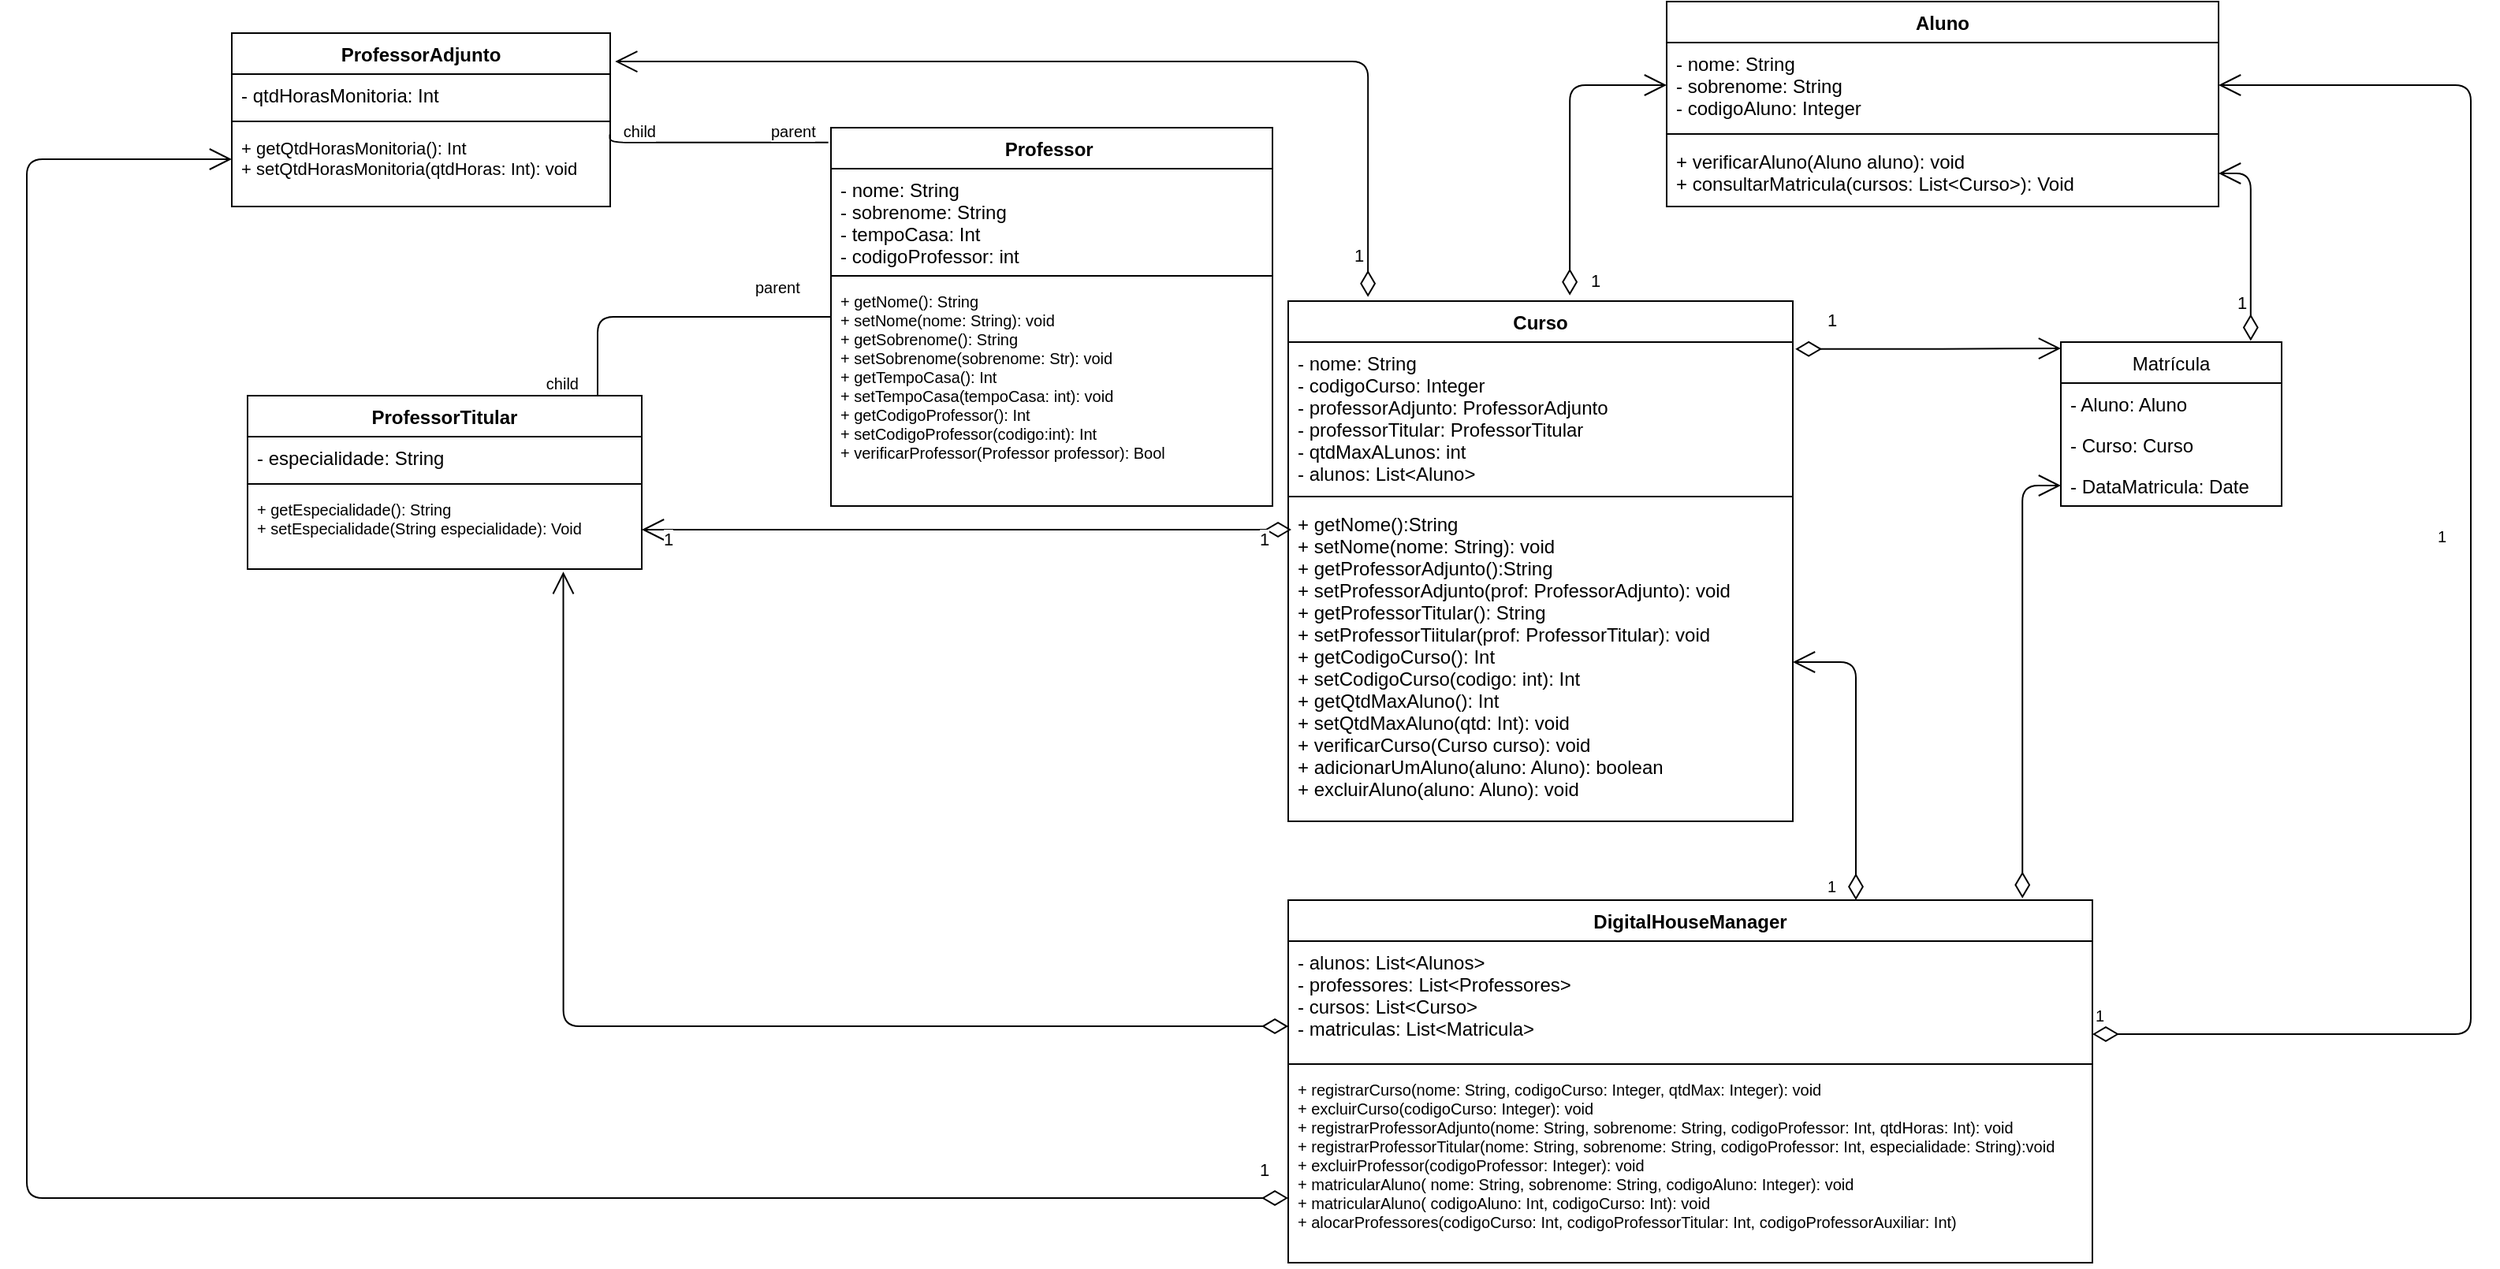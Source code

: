 <mxfile version="12.8.8" type="github">
  <diagram id="jFGP1e5pJGSL-6GBCnBk" name="Page-1">
    <mxGraphModel dx="1695" dy="433" grid="1" gridSize="10" guides="1" tooltips="1" connect="1" arrows="1" fold="1" page="1" pageScale="1" pageWidth="827" pageHeight="1169" math="0" shadow="0">
      <root>
        <mxCell id="0" />
        <mxCell id="1" parent="0" />
        <mxCell id="rICSejMsTbXTkALGGHpn-1" value="Aluno" style="swimlane;fontStyle=1;align=center;verticalAlign=top;childLayout=stackLayout;horizontal=1;startSize=26;horizontalStack=0;resizeParent=1;resizeParentMax=0;resizeLast=0;collapsible=1;marginBottom=0;" parent="1" vertex="1">
          <mxGeometry x="260" y="40" width="350" height="130" as="geometry" />
        </mxCell>
        <mxCell id="rICSejMsTbXTkALGGHpn-2" value="- nome: String&#xa;- sobrenome: String&#xa;- codigoAluno: Integer&#xa;" style="text;strokeColor=none;fillColor=none;align=left;verticalAlign=top;spacingLeft=4;spacingRight=4;overflow=hidden;rotatable=0;points=[[0,0.5],[1,0.5]];portConstraint=eastwest;" parent="rICSejMsTbXTkALGGHpn-1" vertex="1">
          <mxGeometry y="26" width="350" height="54" as="geometry" />
        </mxCell>
        <mxCell id="rICSejMsTbXTkALGGHpn-3" value="" style="line;strokeWidth=1;fillColor=none;align=left;verticalAlign=middle;spacingTop=-1;spacingLeft=3;spacingRight=3;rotatable=0;labelPosition=right;points=[];portConstraint=eastwest;" parent="rICSejMsTbXTkALGGHpn-1" vertex="1">
          <mxGeometry y="80" width="350" height="8" as="geometry" />
        </mxCell>
        <mxCell id="rICSejMsTbXTkALGGHpn-4" value="+ verificarAluno(Aluno aluno): void&#xa;+ consultarMatricula(cursos: List&lt;Curso&gt;): Void" style="text;strokeColor=none;fillColor=none;align=left;verticalAlign=top;spacingLeft=4;spacingRight=4;overflow=hidden;rotatable=0;points=[[0,0.5],[1,0.5]];portConstraint=eastwest;" parent="rICSejMsTbXTkALGGHpn-1" vertex="1">
          <mxGeometry y="88" width="350" height="42" as="geometry" />
        </mxCell>
        <mxCell id="rICSejMsTbXTkALGGHpn-12" value="1" style="endArrow=open;html=1;endSize=12;startArrow=diamondThin;startSize=14;startFill=0;edgeStyle=orthogonalEdgeStyle;align=left;verticalAlign=bottom;entryX=0;entryY=0.5;entryDx=0;entryDy=0;exitX=0.558;exitY=-0.011;exitDx=0;exitDy=0;exitPerimeter=0;" parent="1" source="rICSejMsTbXTkALGGHpn-5" target="rICSejMsTbXTkALGGHpn-2" edge="1">
          <mxGeometry x="0.487" y="-133" relative="1" as="geometry">
            <mxPoint x="200" y="160" as="sourcePoint" />
            <mxPoint x="260" y="110" as="targetPoint" />
            <mxPoint as="offset" />
          </mxGeometry>
        </mxCell>
        <mxCell id="rICSejMsTbXTkALGGHpn-5" value="Curso" style="swimlane;fontStyle=1;align=center;verticalAlign=top;childLayout=stackLayout;horizontal=1;startSize=26;horizontalStack=0;resizeParent=1;resizeParentMax=0;resizeLast=0;collapsible=1;marginBottom=0;" parent="1" vertex="1">
          <mxGeometry x="20" y="230" width="320" height="330" as="geometry" />
        </mxCell>
        <mxCell id="rICSejMsTbXTkALGGHpn-6" value="- nome: String&#xa;- codigoCurso: Integer&#xa;- professorAdjunto: ProfessorAdjunto&#xa;- professorTitular: ProfessorTitular&#xa;- qtdMaxALunos: int&#xa;- alunos: List&lt;Aluno&gt;&#xa;&#xa;" style="text;strokeColor=none;fillColor=none;align=left;verticalAlign=top;spacingLeft=4;spacingRight=4;overflow=hidden;rotatable=0;points=[[0,0.5],[1,0.5]];portConstraint=eastwest;" parent="rICSejMsTbXTkALGGHpn-5" vertex="1">
          <mxGeometry y="26" width="320" height="94" as="geometry" />
        </mxCell>
        <mxCell id="rICSejMsTbXTkALGGHpn-7" value="" style="line;strokeWidth=1;fillColor=none;align=left;verticalAlign=middle;spacingTop=-1;spacingLeft=3;spacingRight=3;rotatable=0;labelPosition=right;points=[];portConstraint=eastwest;" parent="rICSejMsTbXTkALGGHpn-5" vertex="1">
          <mxGeometry y="120" width="320" height="8" as="geometry" />
        </mxCell>
        <mxCell id="rICSejMsTbXTkALGGHpn-8" value="+ getNome():String&#xa;+ setNome(nome: String): void&#xa;+ getProfessorAdjunto():String&#xa;+ setProfessorAdjunto(prof: ProfessorAdjunto): void&#xa;+ getProfessorTitular(): String&#xa;+ setProfessorTiitular(prof: ProfessorTitular): void&#xa;+ getCodigoCurso(): Int &#xa;+ setCodigoCurso(codigo: int): Int&#xa;+ getQtdMaxAluno(): Int&#xa;+ setQtdMaxAluno(qtd: Int): void&#xa;+ verificarCurso(Curso curso): void&#xa;+ adicionarUmAluno(aluno: Aluno): boolean&#xa;+ excluirAluno(aluno: Aluno): void&#xa;" style="text;strokeColor=none;fillColor=none;align=left;verticalAlign=top;spacingLeft=4;spacingRight=4;overflow=hidden;rotatable=0;points=[[0,0.5],[1,0.5]];portConstraint=eastwest;" parent="rICSejMsTbXTkALGGHpn-5" vertex="1">
          <mxGeometry y="128" width="320" height="202" as="geometry" />
        </mxCell>
        <mxCell id="rICSejMsTbXTkALGGHpn-42" value="1" style="endArrow=open;html=1;endSize=12;startArrow=diamondThin;startSize=14;startFill=0;edgeStyle=orthogonalEdgeStyle;align=left;verticalAlign=bottom;entryX=1;entryY=0.5;entryDx=0;entryDy=0;" parent="1" target="rICSejMsTbXTkALGGHpn-31" edge="1">
          <mxGeometry x="-0.893" y="15" relative="1" as="geometry">
            <mxPoint x="22" y="375" as="sourcePoint" />
            <mxPoint x="-230" y="620" as="targetPoint" />
            <Array as="points">
              <mxPoint x="22" y="375" />
            </Array>
            <mxPoint as="offset" />
          </mxGeometry>
        </mxCell>
        <mxCell id="rICSejMsTbXTkALGGHpn-47" value="1" style="endArrow=open;html=1;endSize=12;startArrow=diamondThin;startSize=14;startFill=0;edgeStyle=orthogonalEdgeStyle;align=left;verticalAlign=bottom;entryX=1.013;entryY=0.164;entryDx=0;entryDy=0;entryPerimeter=0;exitX=0.158;exitY=-0.008;exitDx=0;exitDy=0;exitPerimeter=0;" parent="1" source="rICSejMsTbXTkALGGHpn-5" target="rICSejMsTbXTkALGGHpn-19" edge="1">
          <mxGeometry x="-0.945" y="11" relative="1" as="geometry">
            <mxPoint x="70" y="220" as="sourcePoint" />
            <mxPoint x="560" y="520" as="targetPoint" />
            <Array as="points">
              <mxPoint x="71" y="78" />
            </Array>
            <mxPoint as="offset" />
          </mxGeometry>
        </mxCell>
        <mxCell id="rICSejMsTbXTkALGGHpn-14" value="Professor " style="swimlane;fontStyle=1;align=center;verticalAlign=top;childLayout=stackLayout;horizontal=1;startSize=26;horizontalStack=0;resizeParent=1;resizeParentMax=0;resizeLast=0;collapsible=1;marginBottom=0;" parent="1" vertex="1">
          <mxGeometry x="-270" y="120" width="280" height="240" as="geometry" />
        </mxCell>
        <mxCell id="rICSejMsTbXTkALGGHpn-15" value="- nome: String&#xa;- sobrenome: String&#xa;- tempoCasa: Int&#xa;- codigoProfessor: int" style="text;strokeColor=none;fillColor=none;align=left;verticalAlign=top;spacingLeft=4;spacingRight=4;overflow=hidden;rotatable=0;points=[[0,0.5],[1,0.5]];portConstraint=eastwest;" parent="rICSejMsTbXTkALGGHpn-14" vertex="1">
          <mxGeometry y="26" width="280" height="64" as="geometry" />
        </mxCell>
        <mxCell id="rICSejMsTbXTkALGGHpn-16" value="" style="line;strokeWidth=1;fillColor=none;align=left;verticalAlign=middle;spacingTop=-1;spacingLeft=3;spacingRight=3;rotatable=0;labelPosition=right;points=[];portConstraint=eastwest;" parent="rICSejMsTbXTkALGGHpn-14" vertex="1">
          <mxGeometry y="90" width="280" height="8" as="geometry" />
        </mxCell>
        <mxCell id="rICSejMsTbXTkALGGHpn-17" value="+ getNome(): String&#xa;+ setNome(nome: String): void&#xa;+ getSobrenome(): String&#xa;+ setSobrenome(sobrenome: Str): void&#xa;+ getTempoCasa(): Int&#xa;+ setTempoCasa(tempoCasa: int): void&#xa;+ getCodigoProfessor(): Int&#xa;+ setCodigoProfessor(codigo:int): Int&#xa;+ verificarProfessor(Professor professor): Bool&#xa;&#xa;&#xa;" style="text;strokeColor=none;fillColor=none;align=left;verticalAlign=top;spacingLeft=4;spacingRight=4;overflow=hidden;rotatable=0;points=[[0,0.5],[1,0.5]];portConstraint=eastwest;fontSize=10;" parent="rICSejMsTbXTkALGGHpn-14" vertex="1">
          <mxGeometry y="98" width="280" height="142" as="geometry" />
        </mxCell>
        <mxCell id="rICSejMsTbXTkALGGHpn-28" value="ProfessorTitular" style="swimlane;fontStyle=1;align=center;verticalAlign=top;childLayout=stackLayout;horizontal=1;startSize=26;horizontalStack=0;resizeParent=1;resizeParentMax=0;resizeLast=0;collapsible=1;marginBottom=0;" parent="1" vertex="1">
          <mxGeometry x="-640" y="290" width="250" height="110" as="geometry" />
        </mxCell>
        <mxCell id="rICSejMsTbXTkALGGHpn-29" value="- especialidade: String" style="text;strokeColor=none;fillColor=none;align=left;verticalAlign=top;spacingLeft=4;spacingRight=4;overflow=hidden;rotatable=0;points=[[0,0.5],[1,0.5]];portConstraint=eastwest;" parent="rICSejMsTbXTkALGGHpn-28" vertex="1">
          <mxGeometry y="26" width="250" height="26" as="geometry" />
        </mxCell>
        <mxCell id="rICSejMsTbXTkALGGHpn-30" value="" style="line;strokeWidth=1;fillColor=none;align=left;verticalAlign=middle;spacingTop=-1;spacingLeft=3;spacingRight=3;rotatable=0;labelPosition=right;points=[];portConstraint=eastwest;" parent="rICSejMsTbXTkALGGHpn-28" vertex="1">
          <mxGeometry y="52" width="250" height="8" as="geometry" />
        </mxCell>
        <mxCell id="rICSejMsTbXTkALGGHpn-31" value="+ getEspecialidade(): String&#xa;+ setEspecialidade(String especialidade): Void" style="text;strokeColor=none;fillColor=none;align=left;verticalAlign=top;spacingLeft=4;spacingRight=4;overflow=hidden;rotatable=0;points=[[0,0.5],[1,0.5]];portConstraint=eastwest;fontSize=10;" parent="rICSejMsTbXTkALGGHpn-28" vertex="1">
          <mxGeometry y="60" width="250" height="50" as="geometry" />
        </mxCell>
        <mxCell id="rICSejMsTbXTkALGGHpn-19" value="ProfessorAdjunto" style="swimlane;fontStyle=1;align=center;verticalAlign=top;childLayout=stackLayout;horizontal=1;startSize=26;horizontalStack=0;resizeParent=1;resizeParentMax=0;resizeLast=0;collapsible=1;marginBottom=0;" parent="1" vertex="1">
          <mxGeometry x="-650" y="60" width="240" height="110" as="geometry" />
        </mxCell>
        <mxCell id="rICSejMsTbXTkALGGHpn-20" value="- qtdHorasMonitoria: Int" style="text;strokeColor=none;fillColor=none;align=left;verticalAlign=top;spacingLeft=4;spacingRight=4;overflow=hidden;rotatable=0;points=[[0,0.5],[1,0.5]];portConstraint=eastwest;" parent="rICSejMsTbXTkALGGHpn-19" vertex="1">
          <mxGeometry y="26" width="240" height="26" as="geometry" />
        </mxCell>
        <mxCell id="rICSejMsTbXTkALGGHpn-21" value="" style="line;strokeWidth=1;fillColor=none;align=left;verticalAlign=middle;spacingTop=-1;spacingLeft=3;spacingRight=3;rotatable=0;labelPosition=right;points=[];portConstraint=eastwest;" parent="rICSejMsTbXTkALGGHpn-19" vertex="1">
          <mxGeometry y="52" width="240" height="8" as="geometry" />
        </mxCell>
        <mxCell id="rICSejMsTbXTkALGGHpn-22" value="+ getQtdHorasMonitoria(): Int&#xa;+ setQtdHorasMonitoria(qtdHoras: Int): void" style="text;strokeColor=none;fillColor=none;align=left;verticalAlign=top;spacingLeft=4;spacingRight=4;overflow=hidden;rotatable=0;points=[[0,0.5],[1,0.5]];portConstraint=eastwest;fontSize=11;" parent="rICSejMsTbXTkALGGHpn-19" vertex="1">
          <mxGeometry y="60" width="240" height="50" as="geometry" />
        </mxCell>
        <mxCell id="rICSejMsTbXTkALGGHpn-51" value="" style="endArrow=none;html=1;edgeStyle=orthogonalEdgeStyle;" parent="1" source="rICSejMsTbXTkALGGHpn-17" target="rICSejMsTbXTkALGGHpn-28" edge="1">
          <mxGeometry relative="1" as="geometry">
            <mxPoint x="-460" y="230" as="sourcePoint" />
            <mxPoint x="-300" y="230" as="targetPoint" />
            <Array as="points">
              <mxPoint x="-418" y="240" />
            </Array>
          </mxGeometry>
        </mxCell>
        <mxCell id="rICSejMsTbXTkALGGHpn-52" value="parent" style="resizable=0;html=1;align=left;verticalAlign=bottom;labelBackgroundColor=#ffffff;fontSize=10;" parent="rICSejMsTbXTkALGGHpn-51" connectable="0" vertex="1">
          <mxGeometry x="-1" relative="1" as="geometry">
            <mxPoint x="-50" y="-10.03" as="offset" />
          </mxGeometry>
        </mxCell>
        <mxCell id="rICSejMsTbXTkALGGHpn-53" value="child" style="resizable=0;html=1;align=right;verticalAlign=bottom;labelBackgroundColor=#ffffff;fontSize=10;" parent="rICSejMsTbXTkALGGHpn-51" connectable="0" vertex="1">
          <mxGeometry x="1" relative="1" as="geometry">
            <mxPoint x="-11.5" as="offset" />
          </mxGeometry>
        </mxCell>
        <mxCell id="rICSejMsTbXTkALGGHpn-54" value="" style="endArrow=none;html=1;edgeStyle=orthogonalEdgeStyle;entryX=0.999;entryY=0.084;entryDx=0;entryDy=0;entryPerimeter=0;exitX=-0.006;exitY=0.039;exitDx=0;exitDy=0;exitPerimeter=0;" parent="1" source="rICSejMsTbXTkALGGHpn-14" target="rICSejMsTbXTkALGGHpn-22" edge="1">
          <mxGeometry relative="1" as="geometry">
            <mxPoint x="-250" y="120" as="sourcePoint" />
            <mxPoint x="-399.93" y="120.0" as="targetPoint" />
            <Array as="points">
              <mxPoint x="-410" y="129" />
            </Array>
          </mxGeometry>
        </mxCell>
        <mxCell id="rICSejMsTbXTkALGGHpn-55" value="parent" style="resizable=0;html=1;align=left;verticalAlign=bottom;labelBackgroundColor=#ffffff;fontSize=10;" parent="rICSejMsTbXTkALGGHpn-54" connectable="0" vertex="1">
          <mxGeometry x="-1" relative="1" as="geometry">
            <mxPoint x="-38.32" y="0.64" as="offset" />
          </mxGeometry>
        </mxCell>
        <mxCell id="rICSejMsTbXTkALGGHpn-56" value="child" style="resizable=0;html=1;align=right;verticalAlign=bottom;labelBackgroundColor=#ffffff;fontSize=10;" parent="rICSejMsTbXTkALGGHpn-54" connectable="0" vertex="1">
          <mxGeometry x="1" relative="1" as="geometry">
            <mxPoint x="29.98" y="6.08" as="offset" />
          </mxGeometry>
        </mxCell>
        <mxCell id="rICSejMsTbXTkALGGHpn-61" value="1" style="endArrow=open;html=1;endSize=12;startArrow=diamondThin;startSize=14;startFill=0;edgeStyle=orthogonalEdgeStyle;align=left;verticalAlign=bottom;entryX=1;entryY=0.5;entryDx=0;entryDy=0;exitX=0.86;exitY=-0.007;exitDx=0;exitDy=0;exitPerimeter=0;" parent="1" source="rICSejMsTbXTkALGGHpn-57" target="rICSejMsTbXTkALGGHpn-4" edge="1">
          <mxGeometry x="0.842" y="91" relative="1" as="geometry">
            <mxPoint x="550" y="250" as="sourcePoint" />
            <mxPoint x="670" y="250" as="targetPoint" />
            <mxPoint as="offset" />
          </mxGeometry>
        </mxCell>
        <mxCell id="rICSejMsTbXTkALGGHpn-62" value="1" style="endArrow=open;html=1;endSize=12;startArrow=diamondThin;startSize=14;startFill=0;edgeStyle=orthogonalEdgeStyle;align=left;verticalAlign=bottom;exitX=1.005;exitY=0.047;exitDx=0;exitDy=0;exitPerimeter=0;" parent="1" source="rICSejMsTbXTkALGGHpn-6" edge="1">
          <mxGeometry x="-0.007" y="66" relative="1" as="geometry">
            <mxPoint x="410" y="390" as="sourcePoint" />
            <mxPoint x="510" y="260" as="targetPoint" />
            <mxPoint x="-65" y="56" as="offset" />
            <Array as="points" />
          </mxGeometry>
        </mxCell>
        <mxCell id="rICSejMsTbXTkALGGHpn-57" value="Matrícula" style="swimlane;fontStyle=0;childLayout=stackLayout;horizontal=1;startSize=26;fillColor=none;horizontalStack=0;resizeParent=1;resizeParentMax=0;resizeLast=0;collapsible=1;marginBottom=0;" parent="1" vertex="1">
          <mxGeometry x="510" y="256" width="140" height="104" as="geometry" />
        </mxCell>
        <mxCell id="rICSejMsTbXTkALGGHpn-58" value="- Aluno: Aluno&#xa;" style="text;strokeColor=none;fillColor=none;align=left;verticalAlign=top;spacingLeft=4;spacingRight=4;overflow=hidden;rotatable=0;points=[[0,0.5],[1,0.5]];portConstraint=eastwest;" parent="rICSejMsTbXTkALGGHpn-57" vertex="1">
          <mxGeometry y="26" width="140" height="26" as="geometry" />
        </mxCell>
        <mxCell id="rICSejMsTbXTkALGGHpn-59" value="- Curso: Curso&#xa;" style="text;strokeColor=none;fillColor=none;align=left;verticalAlign=top;spacingLeft=4;spacingRight=4;overflow=hidden;rotatable=0;points=[[0,0.5],[1,0.5]];portConstraint=eastwest;" parent="rICSejMsTbXTkALGGHpn-57" vertex="1">
          <mxGeometry y="52" width="140" height="26" as="geometry" />
        </mxCell>
        <mxCell id="rICSejMsTbXTkALGGHpn-60" value="- DataMatricula: Date" style="text;strokeColor=none;fillColor=none;align=left;verticalAlign=top;spacingLeft=4;spacingRight=4;overflow=hidden;rotatable=0;points=[[0,0.5],[1,0.5]];portConstraint=eastwest;" parent="rICSejMsTbXTkALGGHpn-57" vertex="1">
          <mxGeometry y="78" width="140" height="26" as="geometry" />
        </mxCell>
        <mxCell id="rICSejMsTbXTkALGGHpn-63" value="&lt;span style=&quot;color: rgba(0 , 0 , 0 , 0) ; font-family: monospace ; font-size: 0px&quot;&gt;%3CmxGraphModel%3E%3Croot%3E%3CmxCell%20id%3D%220%22%2F%3E%3CmxCell%20id%3D%221%22%20parent%3D%220%22%2F%3E%3CmxCell%20id%3D%222%22%20value%3D%22Curso%22%20style%3D%22swimlane%3BfontStyle%3D1%3Balign%3Dcenter%3BverticalAlign%3Dtop%3BchildLayout%3DstackLayout%3Bhorizontal%3D1%3BstartSize%3D26%3BhorizontalStack%3D0%3BresizeParent%3D1%3BresizeParentMax%3D0%3BresizeLast%3D0%3Bcollapsible%3D1%3BmarginBottom%3D0%3B%22%20vertex%3D%221%22%20parent%3D%221%22%3E%3CmxGeometry%20x%3D%2220%22%20y%3D%22230%22%20width%3D%22290%22%20height%3D%22330%22%20as%3D%22geometry%22%2F%3E%3C%2FmxCell%3E%3CmxCell%20id%3D%223%22%20value%3D%22-%20nome%3A%20String%26%2310%3B-%20codigoCurso%3A%20Integer%26%2310%3B-%20professorAdjunto%3A%20ProfessorAdjunto%26%2310%3B-%20professorTitular%3A%20ProfessorTitular%26%2310%3B-%20qtdMaxALunos%3A%20int%26%2310%3B-%20alunos%3A%20List%26lt%3BAluno%26gt%3B%26%2310%3B%26%2310%3B%22%20style%3D%22text%3BstrokeColor%3Dnone%3BfillColor%3Dnone%3Balign%3Dleft%3BverticalAlign%3Dtop%3BspacingLeft%3D4%3BspacingRight%3D4%3Boverflow%3Dhidden%3Brotatable%3D0%3Bpoints%3D%5B%5B0%2C0.5%5D%2C%5B1%2C0.5%5D%5D%3BportConstraint%3Deastwest%3B%22%20vertex%3D%221%22%20parent%3D%222%22%3E%3CmxGeometry%20y%3D%2226%22%20width%3D%22290%22%20height%3D%2294%22%20as%3D%22geometry%22%2F%3E%3C%2FmxCell%3E%3CmxCell%20id%3D%224%22%20value%3D%22%22%20style%3D%22line%3BstrokeWidth%3D1%3BfillColor%3Dnone%3Balign%3Dleft%3BverticalAlign%3Dmiddle%3BspacingTop%3D-1%3BspacingLeft%3D3%3BspacingRight%3D3%3Brotatable%3D0%3BlabelPosition%3Dright%3Bpoints%3D%5B%5D%3BportConstraint%3Deastwest%3B%22%20vertex%3D%221%22%20parent%3D%222%22%3E%3CmxGeometry%20y%3D%22120%22%20width%3D%22290%22%20height%3D%228%22%20as%3D%22geometry%22%2F%3E%3C%2FmxCell%3E%3CmxCell%20id%3D%225%22%20value%3D%22%2B%20getNome()%3AString%26%2310%3B%2B%20setNome(String)%3A%20void%26%2310%3B%2B%20getProfessorAdjunto()%3AString%26%2310%3B%2B%20setProfessorAdjunto(ProfessorAdjunto)%3A%20void%26%2310%3B%2B%20getProfessorTitular()%3A%20String%26%2310%3B%2B%20setProfessorTiitular(ProfessorTitular)%3A%20void%26%2310%3B%2B%20getCodigoCurso()%3A%20Int%C2%A0%26%2310%3B%2B%20setCodigoCurso(Int)%3A%20Int%26%2310%3B%2B%20getQtdMaxAluno()%3A%20Int%26%2310%3B%2B%20setQtdMaxAluno(Int)%3A%20void%26%2310%3B%2B%20verificarCodigoCurso(int%2C%20int%20)%3A%20Boolean%26%2310%3B%2B%20adicionarAluno(int)%3A%20void%26%2310%3B%2B%20excluirAluno(int)%3A%20void%26%2310%3B%22%20style%3D%22text%3BstrokeColor%3Dnone%3BfillColor%3Dnone%3Balign%3Dleft%3BverticalAlign%3Dtop%3BspacingLeft%3D4%3BspacingRight%3D4%3Boverflow%3Dhidden%3Brotatable%3D0%3Bpoints%3D%5B%5B0%2C0.5%5D%2C%5B1%2C0.5%5D%5D%3BportConstraint%3Deastwest%3B%22%20vertex%3D%221%22%20parent%3D%222%22%3E%3CmxGeometry%20y%3D%22128%22%20width%3D%22290%22%20height%3D%22202%22%20as%3D%22geometry%22%2F%3E%3C%2FmxCell%3E%3C%2Froot%3E%3C%2FmxGraphModel%3E&lt;/span&gt;" style="text;html=1;align=center;verticalAlign=middle;resizable=0;points=[];autosize=1;" parent="1" vertex="1">
          <mxGeometry x="500" y="534" width="20" height="20" as="geometry" />
        </mxCell>
        <mxCell id="rICSejMsTbXTkALGGHpn-64" value="DigitalHouseManager" style="swimlane;fontStyle=1;align=center;verticalAlign=top;childLayout=stackLayout;horizontal=1;startSize=26;horizontalStack=0;resizeParent=1;resizeParentMax=0;resizeLast=0;collapsible=1;marginBottom=0;" parent="1" vertex="1">
          <mxGeometry x="20" y="610" width="510" height="230" as="geometry" />
        </mxCell>
        <mxCell id="rICSejMsTbXTkALGGHpn-65" value="- alunos: List&lt;Alunos&gt;&#xa;- professores: List&lt;Professores&gt;&#xa;- cursos: List&lt;Curso&gt;&#xa;- matriculas: List&lt;Matricula&gt;&#xa;" style="text;strokeColor=none;fillColor=none;align=left;verticalAlign=top;spacingLeft=4;spacingRight=4;overflow=hidden;rotatable=0;points=[[0,0.5],[1,0.5]];portConstraint=eastwest;" parent="rICSejMsTbXTkALGGHpn-64" vertex="1">
          <mxGeometry y="26" width="510" height="74" as="geometry" />
        </mxCell>
        <mxCell id="rICSejMsTbXTkALGGHpn-66" value="" style="line;strokeWidth=1;fillColor=none;align=left;verticalAlign=middle;spacingTop=-1;spacingLeft=3;spacingRight=3;rotatable=0;labelPosition=right;points=[];portConstraint=eastwest;" parent="rICSejMsTbXTkALGGHpn-64" vertex="1">
          <mxGeometry y="100" width="510" height="8" as="geometry" />
        </mxCell>
        <mxCell id="rICSejMsTbXTkALGGHpn-67" value="+ registrarCurso(nome: String, codigoCurso: Integer, qtdMax: Integer): void&#xa;+ excluirCurso(codigoCurso: Integer): void&#xa;+ registrarProfessorAdjunto(nome: String, sobrenome: String, codigoProfessor: Int, qtdHoras: Int): void&#xa;+ registrarProfessorTitular(nome: String, sobrenome: String, codigoProfessor: Int, especialidade: String):void&#xa;+ excluirProfessor(codigoProfessor: Integer): void&#xa;+ matricularAluno( nome: String, sobrenome: String, codigoAluno: Integer): void&#xa;+ matricularAluno( codigoAluno: Int, codigoCurso: Int): void&#xa;+ alocarProfessores(codigoCurso: Int, codigoProfessorTitular: Int, codigoProfessorAuxiliar: Int)" style="text;strokeColor=none;fillColor=none;align=left;verticalAlign=top;spacingLeft=4;spacingRight=4;overflow=hidden;rotatable=0;points=[[0,0.5],[1,0.5]];portConstraint=eastwest;fontSize=10;" parent="rICSejMsTbXTkALGGHpn-64" vertex="1">
          <mxGeometry y="108" width="510" height="122" as="geometry" />
        </mxCell>
        <mxCell id="rICSejMsTbXTkALGGHpn-68" value="1" style="endArrow=open;html=1;endSize=12;startArrow=diamondThin;startSize=14;startFill=0;edgeStyle=orthogonalEdgeStyle;align=left;verticalAlign=bottom;fontSize=10;" parent="1" source="rICSejMsTbXTkALGGHpn-64" target="rICSejMsTbXTkALGGHpn-8" edge="1">
          <mxGeometry x="0.791" y="151" relative="1" as="geometry">
            <mxPoint x="300" y="590" as="sourcePoint" />
            <mxPoint x="380" y="440" as="targetPoint" />
            <Array as="points">
              <mxPoint x="380" y="459" />
            </Array>
            <mxPoint as="offset" />
          </mxGeometry>
        </mxCell>
        <mxCell id="rICSejMsTbXTkALGGHpn-69" value="1" style="endArrow=open;html=1;endSize=12;startArrow=diamondThin;startSize=14;startFill=0;edgeStyle=orthogonalEdgeStyle;align=left;verticalAlign=bottom;fontSize=10;entryX=0;entryY=0.5;entryDx=0;entryDy=0;exitX=0.913;exitY=-0.005;exitDx=0;exitDy=0;exitPerimeter=0;" parent="1" source="rICSejMsTbXTkALGGHpn-64" target="rICSejMsTbXTkALGGHpn-60" edge="1">
          <mxGeometry x="0.542" y="-261" relative="1" as="geometry">
            <mxPoint x="560" y="580" as="sourcePoint" />
            <mxPoint x="556.84" y="529.95" as="targetPoint" />
            <mxPoint as="offset" />
          </mxGeometry>
        </mxCell>
        <mxCell id="rICSejMsTbXTkALGGHpn-71" value="1" style="endArrow=open;html=1;endSize=12;startArrow=diamondThin;startSize=14;startFill=0;edgeStyle=orthogonalEdgeStyle;align=left;verticalAlign=bottom;fontSize=10;entryX=1;entryY=0.5;entryDx=0;entryDy=0;" parent="1" source="rICSejMsTbXTkALGGHpn-65" target="rICSejMsTbXTkALGGHpn-2" edge="1">
          <mxGeometry x="-1" y="3" relative="1" as="geometry">
            <mxPoint x="810" y="690" as="sourcePoint" />
            <mxPoint x="690" y="70" as="targetPoint" />
            <Array as="points">
              <mxPoint x="770" y="695" />
              <mxPoint x="770" y="93" />
            </Array>
          </mxGeometry>
        </mxCell>
        <mxCell id="rICSejMsTbXTkALGGHpn-72" value="1" style="endArrow=open;html=1;endSize=12;startArrow=diamondThin;startSize=14;startFill=0;edgeStyle=orthogonalEdgeStyle;align=left;verticalAlign=bottom;exitX=0;exitY=0.73;exitDx=0;exitDy=0;exitPerimeter=0;entryX=0.801;entryY=1.032;entryDx=0;entryDy=0;entryPerimeter=0;" parent="1" source="rICSejMsTbXTkALGGHpn-65" target="rICSejMsTbXTkALGGHpn-31" edge="1">
          <mxGeometry x="0.065" y="-300" relative="1" as="geometry">
            <mxPoint x="-20" y="700" as="sourcePoint" />
            <mxPoint x="-440" y="520" as="targetPoint" />
            <Array as="points">
              <mxPoint x="-440" y="690" />
            </Array>
            <mxPoint as="offset" />
          </mxGeometry>
        </mxCell>
        <mxCell id="rICSejMsTbXTkALGGHpn-73" value="1" style="endArrow=open;html=1;endSize=12;startArrow=diamondThin;startSize=14;startFill=0;edgeStyle=orthogonalEdgeStyle;align=left;verticalAlign=bottom;" parent="1" source="rICSejMsTbXTkALGGHpn-67" target="rICSejMsTbXTkALGGHpn-22" edge="1">
          <mxGeometry x="0.018" y="-780" relative="1" as="geometry">
            <mxPoint x="-780" y="750" as="sourcePoint" />
            <mxPoint x="-730" y="140" as="targetPoint" />
            <Array as="points">
              <mxPoint x="-780" y="799" />
              <mxPoint x="-780" y="140" />
            </Array>
            <mxPoint as="offset" />
          </mxGeometry>
        </mxCell>
      </root>
    </mxGraphModel>
  </diagram>
</mxfile>
